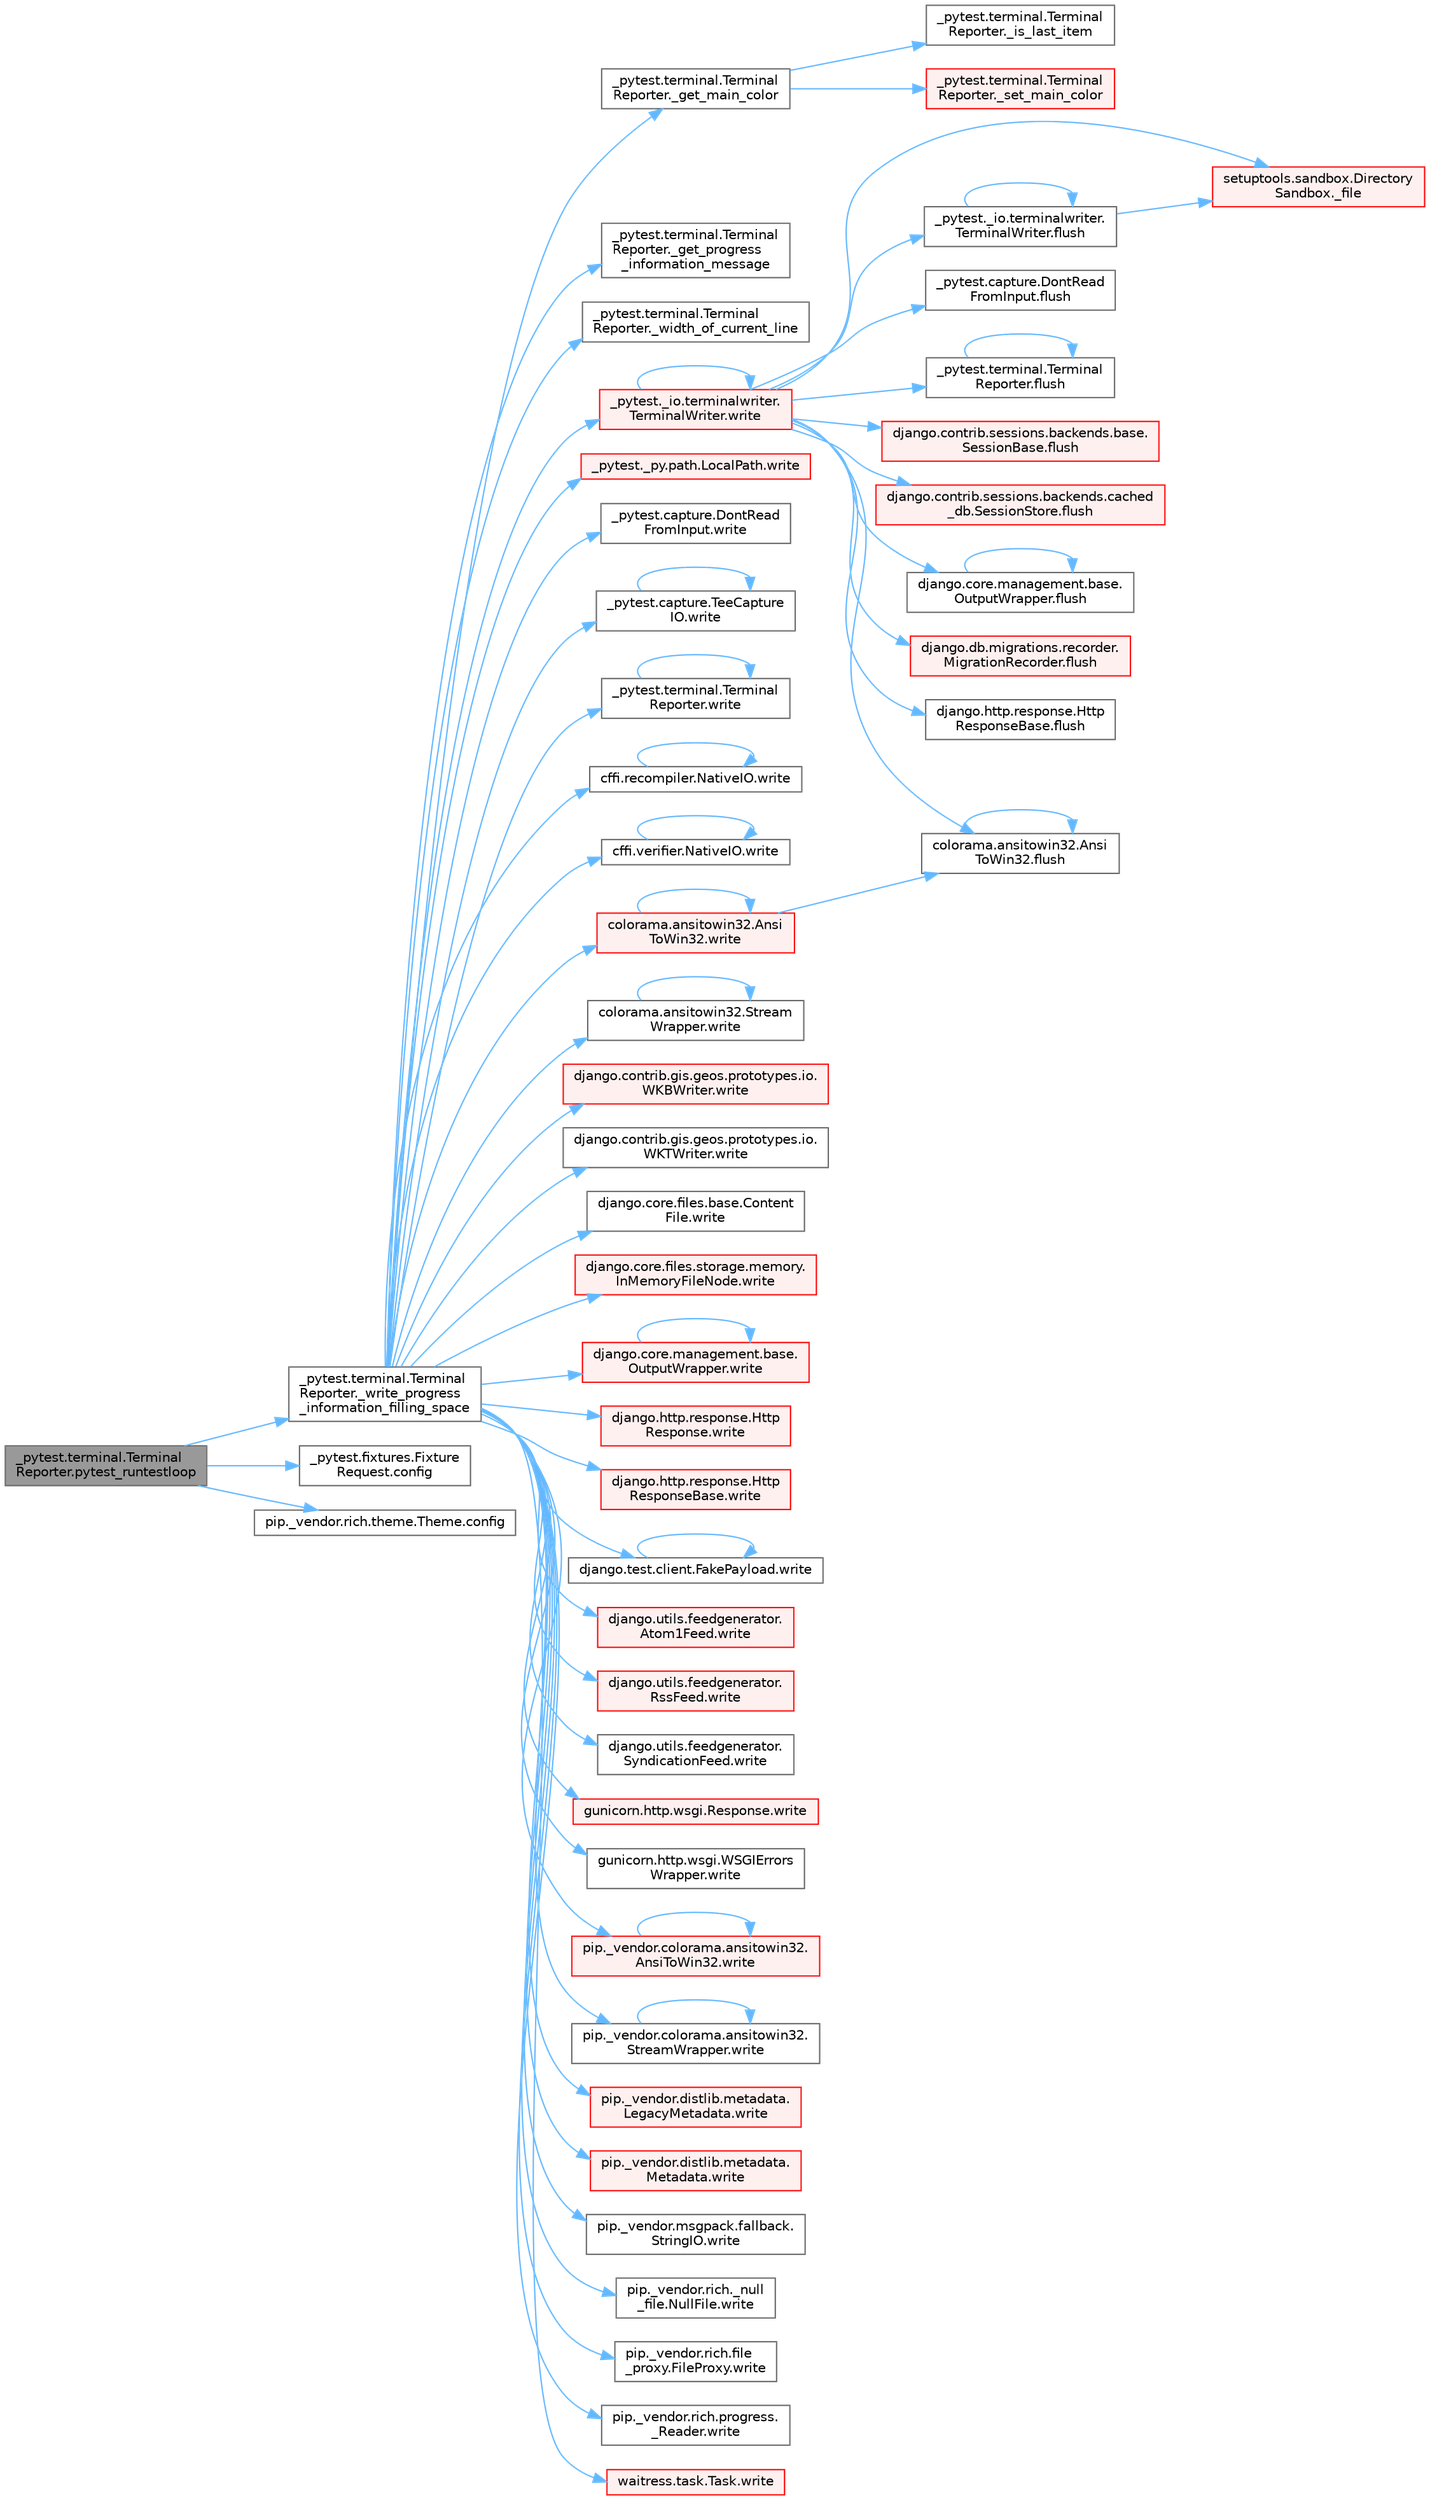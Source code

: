 digraph "_pytest.terminal.TerminalReporter.pytest_runtestloop"
{
 // LATEX_PDF_SIZE
  bgcolor="transparent";
  edge [fontname=Helvetica,fontsize=10,labelfontname=Helvetica,labelfontsize=10];
  node [fontname=Helvetica,fontsize=10,shape=box,height=0.2,width=0.4];
  rankdir="LR";
  Node1 [id="Node000001",label="_pytest.terminal.Terminal\lReporter.pytest_runtestloop",height=0.2,width=0.4,color="gray40", fillcolor="grey60", style="filled", fontcolor="black",tooltip=" "];
  Node1 -> Node2 [id="edge1_Node000001_Node000002",color="steelblue1",style="solid",tooltip=" "];
  Node2 [id="Node000002",label="_pytest.terminal.Terminal\lReporter._write_progress\l_information_filling_space",height=0.2,width=0.4,color="grey40", fillcolor="white", style="filled",URL="$class__pytest_1_1terminal_1_1_terminal_reporter.html#a915f19bb955611b65c211c611c4568b1",tooltip=" "];
  Node2 -> Node3 [id="edge2_Node000002_Node000003",color="steelblue1",style="solid",tooltip=" "];
  Node3 [id="Node000003",label="_pytest.terminal.Terminal\lReporter._get_main_color",height=0.2,width=0.4,color="grey40", fillcolor="white", style="filled",URL="$class__pytest_1_1terminal_1_1_terminal_reporter.html#ae4a58ef8b6b660f64bf683cd22db2dc6",tooltip=" "];
  Node3 -> Node4 [id="edge3_Node000003_Node000004",color="steelblue1",style="solid",tooltip=" "];
  Node4 [id="Node000004",label="_pytest.terminal.Terminal\lReporter._is_last_item",height=0.2,width=0.4,color="grey40", fillcolor="white", style="filled",URL="$class__pytest_1_1terminal_1_1_terminal_reporter.html#af7d3ef7ca28e0c462cb5b91bfa3593e3",tooltip=" "];
  Node3 -> Node5 [id="edge4_Node000003_Node000005",color="steelblue1",style="solid",tooltip=" "];
  Node5 [id="Node000005",label="_pytest.terminal.Terminal\lReporter._set_main_color",height=0.2,width=0.4,color="red", fillcolor="#FFF0F0", style="filled",URL="$class__pytest_1_1terminal_1_1_terminal_reporter.html#af170b85e680816725e4eee6131c0935e",tooltip=" "];
  Node2 -> Node7 [id="edge5_Node000002_Node000007",color="steelblue1",style="solid",tooltip=" "];
  Node7 [id="Node000007",label="_pytest.terminal.Terminal\lReporter._get_progress\l_information_message",height=0.2,width=0.4,color="grey40", fillcolor="white", style="filled",URL="$class__pytest_1_1terminal_1_1_terminal_reporter.html#a884f937430509ca9acbf5c669e91bc90",tooltip=" "];
  Node2 -> Node8 [id="edge6_Node000002_Node000008",color="steelblue1",style="solid",tooltip=" "];
  Node8 [id="Node000008",label="_pytest.terminal.Terminal\lReporter._width_of_current_line",height=0.2,width=0.4,color="grey40", fillcolor="white", style="filled",URL="$class__pytest_1_1terminal_1_1_terminal_reporter.html#ada9c5d9264e5ec38cd9746eb19852163",tooltip=" "];
  Node2 -> Node9 [id="edge7_Node000002_Node000009",color="steelblue1",style="solid",tooltip=" "];
  Node9 [id="Node000009",label="_pytest._io.terminalwriter.\lTerminalWriter.write",height=0.2,width=0.4,color="red", fillcolor="#FFF0F0", style="filled",URL="$class__pytest_1_1__io_1_1terminalwriter_1_1_terminal_writer.html#ab011b237aec5bafbe3761ee6eceaa5b1",tooltip=" "];
  Node9 -> Node10 [id="edge8_Node000009_Node000010",color="steelblue1",style="solid",tooltip=" "];
  Node10 [id="Node000010",label="setuptools.sandbox.Directory\lSandbox._file",height=0.2,width=0.4,color="red", fillcolor="#FFF0F0", style="filled",URL="$classsetuptools_1_1sandbox_1_1_directory_sandbox.html#acf799106ef73553cbfdf57cc16babd98",tooltip=" "];
  Node9 -> Node13 [id="edge9_Node000009_Node000013",color="steelblue1",style="solid",tooltip=" "];
  Node13 [id="Node000013",label="_pytest._io.terminalwriter.\lTerminalWriter.flush",height=0.2,width=0.4,color="grey40", fillcolor="white", style="filled",URL="$class__pytest_1_1__io_1_1terminalwriter_1_1_terminal_writer.html#a843da9eb57c455ee17b0aac062288702",tooltip=" "];
  Node13 -> Node10 [id="edge10_Node000013_Node000010",color="steelblue1",style="solid",tooltip=" "];
  Node13 -> Node13 [id="edge11_Node000013_Node000013",color="steelblue1",style="solid",tooltip=" "];
  Node9 -> Node14 [id="edge12_Node000009_Node000014",color="steelblue1",style="solid",tooltip=" "];
  Node14 [id="Node000014",label="_pytest.capture.DontRead\lFromInput.flush",height=0.2,width=0.4,color="grey40", fillcolor="white", style="filled",URL="$class__pytest_1_1capture_1_1_dont_read_from_input.html#a077768fd4551ea4669db05b09e56435b",tooltip=" "];
  Node9 -> Node15 [id="edge13_Node000009_Node000015",color="steelblue1",style="solid",tooltip=" "];
  Node15 [id="Node000015",label="_pytest.terminal.Terminal\lReporter.flush",height=0.2,width=0.4,color="grey40", fillcolor="white", style="filled",URL="$class__pytest_1_1terminal_1_1_terminal_reporter.html#ac64ff3675724a2a61394acac1ac093bd",tooltip=" "];
  Node15 -> Node15 [id="edge14_Node000015_Node000015",color="steelblue1",style="solid",tooltip=" "];
  Node9 -> Node16 [id="edge15_Node000009_Node000016",color="steelblue1",style="solid",tooltip=" "];
  Node16 [id="Node000016",label="colorama.ansitowin32.Ansi\lToWin32.flush",height=0.2,width=0.4,color="grey40", fillcolor="white", style="filled",URL="$classcolorama_1_1ansitowin32_1_1_ansi_to_win32.html#a689ccc4c4f6f7ee486e9d40cf0fb2679",tooltip=" "];
  Node16 -> Node16 [id="edge16_Node000016_Node000016",color="steelblue1",style="solid",tooltip=" "];
  Node9 -> Node17 [id="edge17_Node000009_Node000017",color="steelblue1",style="solid",tooltip=" "];
  Node17 [id="Node000017",label="django.contrib.sessions.backends.base.\lSessionBase.flush",height=0.2,width=0.4,color="red", fillcolor="#FFF0F0", style="filled",URL="$classdjango_1_1contrib_1_1sessions_1_1backends_1_1base_1_1_session_base.html#a915ab38003d5f0be1ce9f849583910bb",tooltip=" "];
  Node9 -> Node1156 [id="edge18_Node000009_Node001156",color="steelblue1",style="solid",tooltip=" "];
  Node1156 [id="Node001156",label="django.contrib.sessions.backends.cached\l_db.SessionStore.flush",height=0.2,width=0.4,color="red", fillcolor="#FFF0F0", style="filled",URL="$classdjango_1_1contrib_1_1sessions_1_1backends_1_1cached__db_1_1_session_store.html#a6df5f77231b222833b8d76f1a4b0c57d",tooltip=" "];
  Node9 -> Node4234 [id="edge19_Node000009_Node004234",color="steelblue1",style="solid",tooltip=" "];
  Node4234 [id="Node004234",label="django.core.management.base.\lOutputWrapper.flush",height=0.2,width=0.4,color="grey40", fillcolor="white", style="filled",URL="$classdjango_1_1core_1_1management_1_1base_1_1_output_wrapper.html#ae647845a3c38571bd0a4fa624f653313",tooltip=" "];
  Node4234 -> Node4234 [id="edge20_Node004234_Node004234",color="steelblue1",style="solid",tooltip=" "];
  Node9 -> Node4235 [id="edge21_Node000009_Node004235",color="steelblue1",style="solid",tooltip=" "];
  Node4235 [id="Node004235",label="django.db.migrations.recorder.\lMigrationRecorder.flush",height=0.2,width=0.4,color="red", fillcolor="#FFF0F0", style="filled",URL="$classdjango_1_1db_1_1migrations_1_1recorder_1_1_migration_recorder.html#a46c32aba79d6d83c8322aa77a3de6017",tooltip=" "];
  Node9 -> Node4238 [id="edge22_Node000009_Node004238",color="steelblue1",style="solid",tooltip=" "];
  Node4238 [id="Node004238",label="django.http.response.Http\lResponseBase.flush",height=0.2,width=0.4,color="grey40", fillcolor="white", style="filled",URL="$classdjango_1_1http_1_1response_1_1_http_response_base.html#a6af6444fa18f11aeee4df9bb108727c1",tooltip=" "];
  Node9 -> Node9 [id="edge23_Node000009_Node000009",color="steelblue1",style="solid",tooltip=" "];
  Node2 -> Node33 [id="edge24_Node000002_Node000033",color="steelblue1",style="solid",tooltip=" "];
  Node33 [id="Node000033",label="_pytest._py.path.LocalPath.write",height=0.2,width=0.4,color="red", fillcolor="#FFF0F0", style="filled",URL="$class__pytest_1_1__py_1_1path_1_1_local_path.html#a8f782fcf3e7b991a42259724f3d25de2",tooltip=" "];
  Node2 -> Node3960 [id="edge25_Node000002_Node003960",color="steelblue1",style="solid",tooltip=" "];
  Node3960 [id="Node003960",label="_pytest.capture.DontRead\lFromInput.write",height=0.2,width=0.4,color="grey40", fillcolor="white", style="filled",URL="$class__pytest_1_1capture_1_1_dont_read_from_input.html#a406eef5fc6e2a689e4095b418e34258e",tooltip=" "];
  Node2 -> Node3961 [id="edge26_Node000002_Node003961",color="steelblue1",style="solid",tooltip=" "];
  Node3961 [id="Node003961",label="_pytest.capture.TeeCapture\lIO.write",height=0.2,width=0.4,color="grey40", fillcolor="white", style="filled",URL="$class__pytest_1_1capture_1_1_tee_capture_i_o.html#ad2ae68f89adb705539b1f510ac1d2a06",tooltip=" "];
  Node3961 -> Node3961 [id="edge27_Node003961_Node003961",color="steelblue1",style="solid",tooltip=" "];
  Node2 -> Node3962 [id="edge28_Node000002_Node003962",color="steelblue1",style="solid",tooltip=" "];
  Node3962 [id="Node003962",label="_pytest.terminal.Terminal\lReporter.write",height=0.2,width=0.4,color="grey40", fillcolor="white", style="filled",URL="$class__pytest_1_1terminal_1_1_terminal_reporter.html#a6a83fce851fa9dfdc476bc6fb0d4595b",tooltip=" "];
  Node3962 -> Node3962 [id="edge29_Node003962_Node003962",color="steelblue1",style="solid",tooltip=" "];
  Node2 -> Node3963 [id="edge30_Node000002_Node003963",color="steelblue1",style="solid",tooltip=" "];
  Node3963 [id="Node003963",label="cffi.recompiler.NativeIO.write",height=0.2,width=0.4,color="grey40", fillcolor="white", style="filled",URL="$classcffi_1_1recompiler_1_1_native_i_o.html#a179e7b41f653f51024a2cc98ad72cbbe",tooltip=" "];
  Node3963 -> Node3963 [id="edge31_Node003963_Node003963",color="steelblue1",style="solid",tooltip=" "];
  Node2 -> Node3964 [id="edge32_Node000002_Node003964",color="steelblue1",style="solid",tooltip=" "];
  Node3964 [id="Node003964",label="cffi.verifier.NativeIO.write",height=0.2,width=0.4,color="grey40", fillcolor="white", style="filled",URL="$classcffi_1_1verifier_1_1_native_i_o.html#a9f02f1e437c53293db7389ce253ee238",tooltip=" "];
  Node3964 -> Node3964 [id="edge33_Node003964_Node003964",color="steelblue1",style="solid",tooltip=" "];
  Node2 -> Node3965 [id="edge34_Node000002_Node003965",color="steelblue1",style="solid",tooltip=" "];
  Node3965 [id="Node003965",label="colorama.ansitowin32.Ansi\lToWin32.write",height=0.2,width=0.4,color="red", fillcolor="#FFF0F0", style="filled",URL="$classcolorama_1_1ansitowin32_1_1_ansi_to_win32.html#abadac90e6f0a5a03cecdc6f254eca7d8",tooltip=" "];
  Node3965 -> Node16 [id="edge35_Node003965_Node000016",color="steelblue1",style="solid",tooltip=" "];
  Node3965 -> Node3965 [id="edge36_Node003965_Node003965",color="steelblue1",style="solid",tooltip=" "];
  Node2 -> Node3987 [id="edge37_Node000002_Node003987",color="steelblue1",style="solid",tooltip=" "];
  Node3987 [id="Node003987",label="colorama.ansitowin32.Stream\lWrapper.write",height=0.2,width=0.4,color="grey40", fillcolor="white", style="filled",URL="$classcolorama_1_1ansitowin32_1_1_stream_wrapper.html#a551910ddf0a34dde1db2a38e00b789d4",tooltip=" "];
  Node3987 -> Node3987 [id="edge38_Node003987_Node003987",color="steelblue1",style="solid",tooltip=" "];
  Node2 -> Node3988 [id="edge39_Node000002_Node003988",color="steelblue1",style="solid",tooltip=" "];
  Node3988 [id="Node003988",label="django.contrib.gis.geos.prototypes.io.\lWKBWriter.write",height=0.2,width=0.4,color="red", fillcolor="#FFF0F0", style="filled",URL="$classdjango_1_1contrib_1_1gis_1_1geos_1_1prototypes_1_1io_1_1_w_k_b_writer.html#a2cdc902d36a57ba6070e70570ca85c55",tooltip=" "];
  Node2 -> Node3990 [id="edge40_Node000002_Node003990",color="steelblue1",style="solid",tooltip=" "];
  Node3990 [id="Node003990",label="django.contrib.gis.geos.prototypes.io.\lWKTWriter.write",height=0.2,width=0.4,color="grey40", fillcolor="white", style="filled",URL="$classdjango_1_1contrib_1_1gis_1_1geos_1_1prototypes_1_1io_1_1_w_k_t_writer.html#a8c54e53507e3f6193ce7a36c8f977370",tooltip=" "];
  Node2 -> Node3991 [id="edge41_Node000002_Node003991",color="steelblue1",style="solid",tooltip=" "];
  Node3991 [id="Node003991",label="django.core.files.base.Content\lFile.write",height=0.2,width=0.4,color="grey40", fillcolor="white", style="filled",URL="$classdjango_1_1core_1_1files_1_1base_1_1_content_file.html#a5777a08a5be02c055680c8bcbb235c61",tooltip=" "];
  Node2 -> Node3992 [id="edge42_Node000002_Node003992",color="steelblue1",style="solid",tooltip=" "];
  Node3992 [id="Node003992",label="django.core.files.storage.memory.\lInMemoryFileNode.write",height=0.2,width=0.4,color="red", fillcolor="#FFF0F0", style="filled",URL="$classdjango_1_1core_1_1files_1_1storage_1_1memory_1_1_in_memory_file_node.html#a0e630c96ce4523b3fbd453fa5789bc9e",tooltip=" "];
  Node2 -> Node3994 [id="edge43_Node000002_Node003994",color="steelblue1",style="solid",tooltip=" "];
  Node3994 [id="Node003994",label="django.core.management.base.\lOutputWrapper.write",height=0.2,width=0.4,color="red", fillcolor="#FFF0F0", style="filled",URL="$classdjango_1_1core_1_1management_1_1base_1_1_output_wrapper.html#a3577d4a5a7af3c1c66cfdfa3a5bd8a15",tooltip=" "];
  Node3994 -> Node3994 [id="edge44_Node003994_Node003994",color="steelblue1",style="solid",tooltip=" "];
  Node2 -> Node4009 [id="edge45_Node000002_Node004009",color="steelblue1",style="solid",tooltip=" "];
  Node4009 [id="Node004009",label="django.http.response.Http\lResponse.write",height=0.2,width=0.4,color="red", fillcolor="#FFF0F0", style="filled",URL="$classdjango_1_1http_1_1response_1_1_http_response.html#ac159fb36270c736cfc19334cd8350091",tooltip=" "];
  Node2 -> Node4010 [id="edge46_Node000002_Node004010",color="steelblue1",style="solid",tooltip=" "];
  Node4010 [id="Node004010",label="django.http.response.Http\lResponseBase.write",height=0.2,width=0.4,color="red", fillcolor="#FFF0F0", style="filled",URL="$classdjango_1_1http_1_1response_1_1_http_response_base.html#a4be34840707dfbb85170d7339d758dc1",tooltip=" "];
  Node2 -> Node4011 [id="edge47_Node000002_Node004011",color="steelblue1",style="solid",tooltip=" "];
  Node4011 [id="Node004011",label="django.test.client.FakePayload.write",height=0.2,width=0.4,color="grey40", fillcolor="white", style="filled",URL="$classdjango_1_1test_1_1client_1_1_fake_payload.html#a6a1dca1b58f77e75800bc2d738d3fd7e",tooltip=" "];
  Node4011 -> Node4011 [id="edge48_Node004011_Node004011",color="steelblue1",style="solid",tooltip=" "];
  Node2 -> Node4012 [id="edge49_Node000002_Node004012",color="steelblue1",style="solid",tooltip=" "];
  Node4012 [id="Node004012",label="django.utils.feedgenerator.\lAtom1Feed.write",height=0.2,width=0.4,color="red", fillcolor="#FFF0F0", style="filled",URL="$classdjango_1_1utils_1_1feedgenerator_1_1_atom1_feed.html#afbf5b931a75be201e339b64a8aa46119",tooltip=" "];
  Node2 -> Node4063 [id="edge50_Node000002_Node004063",color="steelblue1",style="solid",tooltip=" "];
  Node4063 [id="Node004063",label="django.utils.feedgenerator.\lRssFeed.write",height=0.2,width=0.4,color="red", fillcolor="#FFF0F0", style="filled",URL="$classdjango_1_1utils_1_1feedgenerator_1_1_rss_feed.html#a63ea2926c2c773e874f51ced997a2618",tooltip=" "];
  Node2 -> Node4068 [id="edge51_Node000002_Node004068",color="steelblue1",style="solid",tooltip=" "];
  Node4068 [id="Node004068",label="django.utils.feedgenerator.\lSyndicationFeed.write",height=0.2,width=0.4,color="grey40", fillcolor="white", style="filled",URL="$classdjango_1_1utils_1_1feedgenerator_1_1_syndication_feed.html#a8b6aa844d6a12751a6d67fe6a2e58ebb",tooltip=" "];
  Node2 -> Node4069 [id="edge52_Node000002_Node004069",color="steelblue1",style="solid",tooltip=" "];
  Node4069 [id="Node004069",label="gunicorn.http.wsgi.Response.write",height=0.2,width=0.4,color="red", fillcolor="#FFF0F0", style="filled",URL="$classgunicorn_1_1http_1_1wsgi_1_1_response.html#a125ec803f25529604c0cbf2177de8951",tooltip=" "];
  Node2 -> Node4070 [id="edge53_Node000002_Node004070",color="steelblue1",style="solid",tooltip=" "];
  Node4070 [id="Node004070",label="gunicorn.http.wsgi.WSGIErrors\lWrapper.write",height=0.2,width=0.4,color="grey40", fillcolor="white", style="filled",URL="$classgunicorn_1_1http_1_1wsgi_1_1_w_s_g_i_errors_wrapper.html#a7dabeb0732ba57e770de5e6c297cbfba",tooltip=" "];
  Node2 -> Node3974 [id="edge54_Node000002_Node003974",color="steelblue1",style="solid",tooltip=" "];
  Node3974 [id="Node003974",label="pip._vendor.colorama.ansitowin32.\lAnsiToWin32.write",height=0.2,width=0.4,color="red", fillcolor="#FFF0F0", style="filled",URL="$classpip_1_1__vendor_1_1colorama_1_1ansitowin32_1_1_ansi_to_win32.html#aaeb0baf104470a2dfb282dce019b45e4",tooltip=" "];
  Node3974 -> Node3974 [id="edge55_Node003974_Node003974",color="steelblue1",style="solid",tooltip=" "];
  Node2 -> Node4071 [id="edge56_Node000002_Node004071",color="steelblue1",style="solid",tooltip=" "];
  Node4071 [id="Node004071",label="pip._vendor.colorama.ansitowin32.\lStreamWrapper.write",height=0.2,width=0.4,color="grey40", fillcolor="white", style="filled",URL="$classpip_1_1__vendor_1_1colorama_1_1ansitowin32_1_1_stream_wrapper.html#aa47f76b442f79d6ff416b7b941fc274e",tooltip=" "];
  Node4071 -> Node4071 [id="edge57_Node004071_Node004071",color="steelblue1",style="solid",tooltip=" "];
  Node2 -> Node4072 [id="edge58_Node000002_Node004072",color="steelblue1",style="solid",tooltip=" "];
  Node4072 [id="Node004072",label="pip._vendor.distlib.metadata.\lLegacyMetadata.write",height=0.2,width=0.4,color="red", fillcolor="#FFF0F0", style="filled",URL="$classpip_1_1__vendor_1_1distlib_1_1metadata_1_1_legacy_metadata.html#af3423aeacce2739a48b38815d4ba89be",tooltip=" "];
  Node2 -> Node4078 [id="edge59_Node000002_Node004078",color="steelblue1",style="solid",tooltip=" "];
  Node4078 [id="Node004078",label="pip._vendor.distlib.metadata.\lMetadata.write",height=0.2,width=0.4,color="red", fillcolor="#FFF0F0", style="filled",URL="$classpip_1_1__vendor_1_1distlib_1_1metadata_1_1_metadata.html#a1a2c54572ca133a21190923864249820",tooltip=" "];
  Node2 -> Node4090 [id="edge60_Node000002_Node004090",color="steelblue1",style="solid",tooltip=" "];
  Node4090 [id="Node004090",label="pip._vendor.msgpack.fallback.\lStringIO.write",height=0.2,width=0.4,color="grey40", fillcolor="white", style="filled",URL="$classpip_1_1__vendor_1_1msgpack_1_1fallback_1_1_string_i_o.html#a6adb76b5a6646bce44458254c6dacaf7",tooltip=" "];
  Node2 -> Node4091 [id="edge61_Node000002_Node004091",color="steelblue1",style="solid",tooltip=" "];
  Node4091 [id="Node004091",label="pip._vendor.rich._null\l_file.NullFile.write",height=0.2,width=0.4,color="grey40", fillcolor="white", style="filled",URL="$classpip_1_1__vendor_1_1rich_1_1__null__file_1_1_null_file.html#a01d2e01041fb795a1f042e5a520ebc35",tooltip=" "];
  Node2 -> Node4092 [id="edge62_Node000002_Node004092",color="steelblue1",style="solid",tooltip=" "];
  Node4092 [id="Node004092",label="pip._vendor.rich.file\l_proxy.FileProxy.write",height=0.2,width=0.4,color="grey40", fillcolor="white", style="filled",URL="$classpip_1_1__vendor_1_1rich_1_1file__proxy_1_1_file_proxy.html#a433bec714cb79fe570a7fa947d7ef607",tooltip=" "];
  Node2 -> Node4093 [id="edge63_Node000002_Node004093",color="steelblue1",style="solid",tooltip=" "];
  Node4093 [id="Node004093",label="pip._vendor.rich.progress.\l_Reader.write",height=0.2,width=0.4,color="grey40", fillcolor="white", style="filled",URL="$classpip_1_1__vendor_1_1rich_1_1progress_1_1___reader.html#a8ef599c97b85c42dcb4df6645d5734e1",tooltip=" "];
  Node2 -> Node4094 [id="edge64_Node000002_Node004094",color="steelblue1",style="solid",tooltip=" "];
  Node4094 [id="Node004094",label="waitress.task.Task.write",height=0.2,width=0.4,color="red", fillcolor="#FFF0F0", style="filled",URL="$classwaitress_1_1task_1_1_task.html#a4ea20833759dca71b052d4f67ff85834",tooltip=" "];
  Node1 -> Node198 [id="edge65_Node000001_Node000198",color="steelblue1",style="solid",tooltip=" "];
  Node198 [id="Node000198",label="_pytest.fixtures.Fixture\lRequest.config",height=0.2,width=0.4,color="grey40", fillcolor="white", style="filled",URL="$class__pytest_1_1fixtures_1_1_fixture_request.html#a9ed7b83923283e6cc50ae1c56f68b36d",tooltip=" "];
  Node1 -> Node199 [id="edge66_Node000001_Node000199",color="steelblue1",style="solid",tooltip=" "];
  Node199 [id="Node000199",label="pip._vendor.rich.theme.Theme.config",height=0.2,width=0.4,color="grey40", fillcolor="white", style="filled",URL="$classpip_1_1__vendor_1_1rich_1_1theme_1_1_theme.html#a66944133178df92a2cc2793b6053a2ea",tooltip=" "];
}

